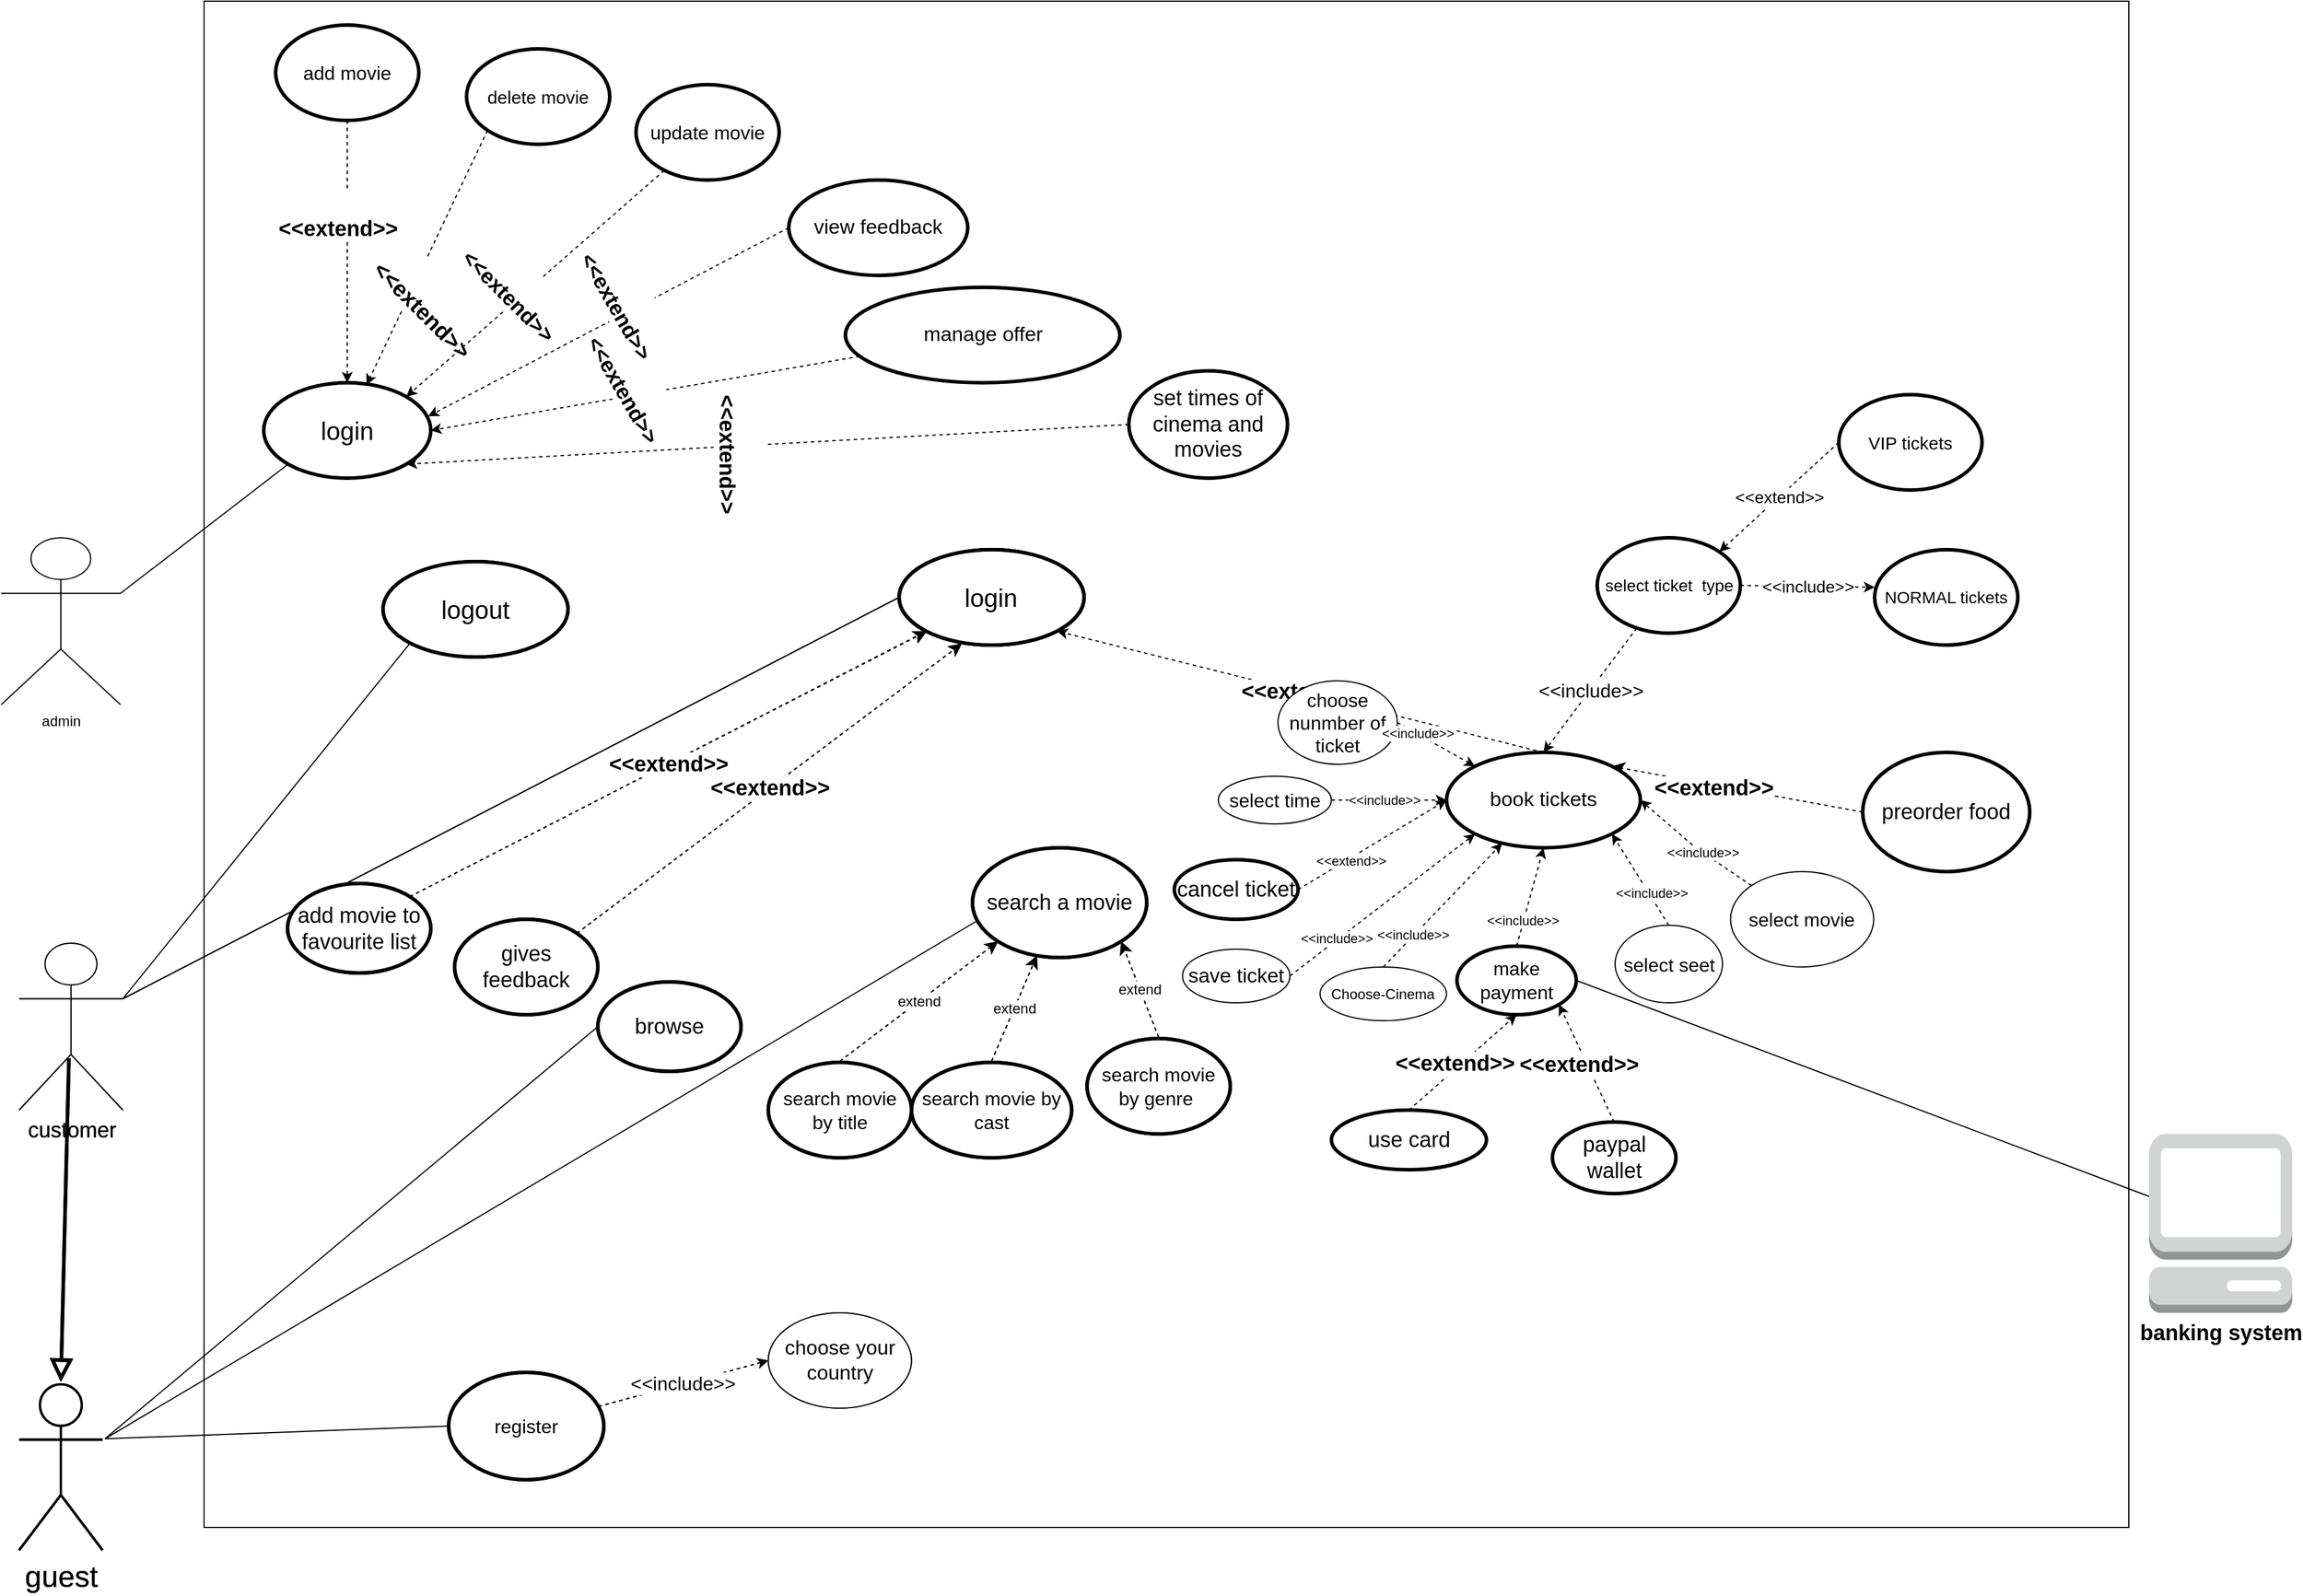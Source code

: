 <mxfile version="20.8.10" type="device"><diagram name="Page-1" id="yg3Ke7iq7xAfI2atLf7p"><mxGraphModel dx="2100" dy="1338" grid="1" gridSize="10" guides="1" tooltips="1" connect="1" arrows="1" fold="1" page="1" pageScale="1" pageWidth="2339" pageHeight="3300" math="0" shadow="0"><root><mxCell id="0"/><mxCell id="1" parent="0"/><mxCell id="-y94Y-7Hre3Z8ivUOW0h-22" value="" style="whiteSpace=wrap;html=1;direction=south;" parent="1" vertex="1"><mxGeometry x="380" y="250" width="1613" height="1280" as="geometry"/></mxCell><mxCell id="-y94Y-7Hre3Z8ivUOW0h-24" value="admin&lt;br&gt;" style="shape=umlActor;verticalLabelPosition=bottom;verticalAlign=top;html=1;outlineConnect=0;" parent="1" vertex="1"><mxGeometry x="210" y="700" width="100" height="140" as="geometry"/></mxCell><mxCell id="-y94Y-7Hre3Z8ivUOW0h-39" value="delete movie" style="ellipse;whiteSpace=wrap;html=1;strokeWidth=3;fontSize=15;" parent="1" vertex="1"><mxGeometry x="600" y="290" width="120" height="80" as="geometry"/></mxCell><mxCell id="-y94Y-7Hre3Z8ivUOW0h-40" value="update movie" style="ellipse;whiteSpace=wrap;html=1;strokeWidth=3;fontSize=16;" parent="1" vertex="1"><mxGeometry x="742" y="320" width="120" height="80" as="geometry"/></mxCell><mxCell id="-y94Y-7Hre3Z8ivUOW0h-41" value="add movie" style="ellipse;whiteSpace=wrap;html=1;strokeWidth=3;fontSize=16;" parent="1" vertex="1"><mxGeometry x="440" y="270" width="120" height="80" as="geometry"/></mxCell><mxCell id="-y94Y-7Hre3Z8ivUOW0h-59" value="view feedback" style="ellipse;whiteSpace=wrap;html=1;fontSize=17;strokeWidth=3;" parent="1" vertex="1"><mxGeometry x="870" y="400" width="150" height="80" as="geometry"/></mxCell><mxCell id="-y94Y-7Hre3Z8ivUOW0h-61" value="manage offer" style="ellipse;whiteSpace=wrap;html=1;fontSize=17;strokeWidth=3;" parent="1" vertex="1"><mxGeometry x="917.5" y="490" width="230" height="80" as="geometry"/></mxCell><mxCell id="-y94Y-7Hre3Z8ivUOW0h-73" value="customer" style="shape=umlActor;verticalLabelPosition=bottom;verticalAlign=top;html=1;outlineConnect=0;fontSize=18;" parent="1" vertex="1"><mxGeometry x="225" y="1040" width="87" height="140" as="geometry"/></mxCell><mxCell id="-y94Y-7Hre3Z8ivUOW0h-74" value="login" style="ellipse;whiteSpace=wrap;html=1;fontSize=21;strokeWidth=3;" parent="1" vertex="1"><mxGeometry x="962.49" y="710" width="155" height="80" as="geometry"/></mxCell><mxCell id="-y94Y-7Hre3Z8ivUOW0h-75" value="" style="endArrow=none;html=1;rounded=0;exitX=1;exitY=0.333;exitDx=0;exitDy=0;exitPerimeter=0;entryX=0;entryY=0.5;entryDx=0;entryDy=0;" parent="1" source="-y94Y-7Hre3Z8ivUOW0h-73" target="-y94Y-7Hre3Z8ivUOW0h-74" edge="1"><mxGeometry width="50" height="50" relative="1" as="geometry"><mxPoint x="310" y="1110" as="sourcePoint"/><mxPoint x="570" y="1140" as="targetPoint"/></mxGeometry></mxCell><mxCell id="-y94Y-7Hre3Z8ivUOW0h-78" value="" style="endArrow=none;html=1;rounded=0;entryX=0;entryY=0.5;entryDx=0;entryDy=0;exitX=1;exitY=0.333;exitDx=0;exitDy=0;exitPerimeter=0;" parent="1" source="6ZLHxFZw9dPeJ8HSJJP--1" target="tcdiOta1i8A0kSMpZ-dg-1" edge="1"><mxGeometry width="50" height="50" relative="1" as="geometry"><mxPoint x="317" y="1211.69" as="sourcePoint"/><mxPoint x="740.0" y="1631.69" as="targetPoint"/></mxGeometry></mxCell><mxCell id="-y94Y-7Hre3Z8ivUOW0h-80" value="book tickets" style="ellipse;whiteSpace=wrap;html=1;fontSize=17;strokeWidth=3;" parent="1" vertex="1"><mxGeometry x="1421.25" y="880" width="162.5" height="80" as="geometry"/></mxCell><mxCell id="qH8tkPK954UpogB6O1-f-1" value="&lt;font style=&quot;font-size: 18px;&quot;&gt;gives feedback&lt;/font&gt;" style="ellipse;whiteSpace=wrap;html=1;strokeWidth=3;" parent="1" vertex="1"><mxGeometry x="590" y="1020" width="120" height="80" as="geometry"/></mxCell><mxCell id="qH8tkPK954UpogB6O1-f-7" value="&lt;span style=&quot;font-size: 18px;&quot;&gt;browse&lt;/span&gt;" style="ellipse;whiteSpace=wrap;html=1;strokeWidth=3;" parent="1" vertex="1"><mxGeometry x="710" y="1072.5" width="120" height="75" as="geometry"/></mxCell><mxCell id="qH8tkPK954UpogB6O1-f-10" value="&lt;font style=&quot;font-size: 18px;&quot;&gt;add movie to favourite list&lt;/font&gt;" style="ellipse;whiteSpace=wrap;html=1;strokeWidth=3;" parent="1" vertex="1"><mxGeometry x="450" y="990" width="120" height="75" as="geometry"/></mxCell><mxCell id="qH8tkPK954UpogB6O1-f-13" value="&lt;font style=&quot;font-size: 18px;&quot;&gt;cancel ticket&lt;/font&gt;" style="ellipse;whiteSpace=wrap;html=1;strokeWidth=3;" parent="1" vertex="1"><mxGeometry x="1193.12" y="970" width="103.75" height="50" as="geometry"/></mxCell><mxCell id="qH8tkPK954UpogB6O1-f-19" value="&lt;font style=&quot;font-size: 18px;&quot;&gt;set times of cinema and movies&lt;/font&gt;" style="ellipse;whiteSpace=wrap;html=1;strokeWidth=3;" parent="1" vertex="1"><mxGeometry x="1155" y="560" width="133" height="90" as="geometry"/></mxCell><mxCell id="6ZLHxFZw9dPeJ8HSJJP--1" value="guest" style="shape=umlActor;verticalLabelPosition=bottom;verticalAlign=top;html=1;outlineConnect=0;strokeWidth=2;perimeterSpacing=2;gradientColor=none;fontSize=25;" parent="1" vertex="1"><mxGeometry x="225" y="1410.0" width="70" height="139.12" as="geometry"/></mxCell><mxCell id="6ZLHxFZw9dPeJ8HSJJP--14" value="login" style="ellipse;whiteSpace=wrap;html=1;strokeWidth=3;fontSize=21;" parent="1" vertex="1"><mxGeometry x="430" y="570" width="140" height="80" as="geometry"/></mxCell><mxCell id="tcdiOta1i8A0kSMpZ-dg-1" value="register" style="ellipse;whiteSpace=wrap;html=1;fontSize=16;strokeWidth=3;" parent="1" vertex="1"><mxGeometry x="585" y="1400" width="130" height="90" as="geometry"/></mxCell><mxCell id="MmWd50pi_uw82_twLhVZ-1" value="" style="endArrow=classic;html=1;rounded=0;exitX=0;exitY=1;exitDx=0;exitDy=0;entryX=0.616;entryY=0.022;entryDx=0;entryDy=0;dashed=1;entryPerimeter=0;" parent="1" source="-y94Y-7Hre3Z8ivUOW0h-39" target="6ZLHxFZw9dPeJ8HSJJP--14" edge="1"><mxGeometry relative="1" as="geometry"><mxPoint x="650" y="420" as="sourcePoint"/><mxPoint x="750" y="420" as="targetPoint"/></mxGeometry></mxCell><mxCell id="MmWd50pi_uw82_twLhVZ-2" value="&lt;br style=&quot;border-color: var(--border-color); font-size: 18px;&quot;&gt;&amp;lt;&amp;lt;extend&amp;gt;&amp;gt;" style="edgeLabel;resizable=0;html=1;align=center;verticalAlign=bottom;fontSize=19;horizontal=1;fontStyle=1;rotation=45;" parent="MmWd50pi_uw82_twLhVZ-1" connectable="0" vertex="1"><mxGeometry relative="1" as="geometry"><mxPoint x="-15" y="54" as="offset"/></mxGeometry></mxCell><mxCell id="MmWd50pi_uw82_twLhVZ-3" value="" style="endArrow=classic;html=1;rounded=0;entryX=1;entryY=0;entryDx=0;entryDy=0;dashed=1;" parent="1" source="-y94Y-7Hre3Z8ivUOW0h-40" target="6ZLHxFZw9dPeJ8HSJJP--14" edge="1"><mxGeometry relative="1" as="geometry"><mxPoint x="660" y="490" as="sourcePoint"/><mxPoint x="760" y="490" as="targetPoint"/></mxGeometry></mxCell><mxCell id="MmWd50pi_uw82_twLhVZ-4" value="&lt;br style=&quot;border-color: var(--border-color);&quot;&gt;&amp;lt;&amp;lt;extend&amp;gt;&amp;gt;" style="edgeLabel;resizable=0;html=1;align=center;verticalAlign=middle;fontSize=18;fontStyle=1;rotation=45;" parent="MmWd50pi_uw82_twLhVZ-3" connectable="0" vertex="1"><mxGeometry relative="1" as="geometry"><mxPoint x="-15" y="3" as="offset"/></mxGeometry></mxCell><mxCell id="MmWd50pi_uw82_twLhVZ-5" value="" style="endArrow=classic;html=1;rounded=0;entryX=0.5;entryY=0;entryDx=0;entryDy=0;exitX=0.5;exitY=1;exitDx=0;exitDy=0;dashed=1;" parent="1" source="-y94Y-7Hre3Z8ivUOW0h-41" target="6ZLHxFZw9dPeJ8HSJJP--14" edge="1"><mxGeometry relative="1" as="geometry"><mxPoint x="780" y="560" as="sourcePoint"/><mxPoint x="880" y="560" as="targetPoint"/></mxGeometry></mxCell><mxCell id="MmWd50pi_uw82_twLhVZ-6" value="&lt;br&gt;&lt;span style=&quot;color: rgb(0, 0, 0); font-family: Helvetica; font-size: 18px; font-style: normal; font-variant-ligatures: normal; font-variant-caps: normal; letter-spacing: normal; orphans: 2; text-align: center; text-indent: 0px; text-transform: none; widows: 2; word-spacing: 0px; -webkit-text-stroke-width: 0px; background-color: rgb(255, 255, 255); text-decoration-thickness: initial; text-decoration-style: initial; text-decoration-color: initial; float: none; display: inline !important;&quot;&gt;&amp;lt;&amp;lt;extend&amp;gt;&amp;gt;&lt;/span&gt;&lt;br&gt;" style="edgeLabel;resizable=0;html=1;align=center;verticalAlign=middle;fontSize=18;fontStyle=1" parent="MmWd50pi_uw82_twLhVZ-5" connectable="0" vertex="1"><mxGeometry relative="1" as="geometry"><mxPoint x="-8" y="-30" as="offset"/></mxGeometry></mxCell><mxCell id="tcdiOta1i8A0kSMpZ-dg-3" value="" style="endArrow=none;html=1;rounded=0;fontSize=12;curved=1;entryX=1;entryY=0.333;entryDx=0;entryDy=0;exitX=0;exitY=0.5;exitDx=0;exitDy=0;entryPerimeter=0;" parent="1" source="qH8tkPK954UpogB6O1-f-7" target="6ZLHxFZw9dPeJ8HSJJP--1" edge="1"><mxGeometry width="50" height="50" relative="1" as="geometry"><mxPoint x="760" y="1610" as="sourcePoint"/><mxPoint x="810" y="1560" as="targetPoint"/></mxGeometry></mxCell><mxCell id="MmWd50pi_uw82_twLhVZ-9" value="" style="endArrow=classic;html=1;rounded=0;entryX=1;entryY=0.5;entryDx=0;entryDy=0;dashed=1;jumpSize=8;" parent="1" source="-y94Y-7Hre3Z8ivUOW0h-61" target="6ZLHxFZw9dPeJ8HSJJP--14" edge="1"><mxGeometry relative="1" as="geometry"><mxPoint x="1070" y="590" as="sourcePoint"/><mxPoint x="1170" y="590" as="targetPoint"/></mxGeometry></mxCell><mxCell id="MmWd50pi_uw82_twLhVZ-10" value="&lt;br style=&quot;border-color: var(--border-color);&quot;&gt;&amp;lt;&amp;lt;extend&amp;gt;&amp;gt;" style="edgeLabel;resizable=0;html=1;align=center;verticalAlign=middle;fontSize=18;fontStyle=1;horizontal=0;rotation=-210;" parent="MmWd50pi_uw82_twLhVZ-9" connectable="0" vertex="1"><mxGeometry relative="1" as="geometry"><mxPoint x="-10" y="-9" as="offset"/></mxGeometry></mxCell><mxCell id="D0IXIOYb1nLs3hfbs79F-1" value="" style="endArrow=classic;html=1;rounded=0;exitX=0;exitY=0.5;exitDx=0;exitDy=0;dashed=1;entryX=0.985;entryY=0.351;entryDx=0;entryDy=0;entryPerimeter=0;" parent="1" source="-y94Y-7Hre3Z8ivUOW0h-59" target="6ZLHxFZw9dPeJ8HSJJP--14" edge="1"><mxGeometry relative="1" as="geometry"><mxPoint x="1110" y="490" as="sourcePoint"/><mxPoint x="1210" y="490" as="targetPoint"/></mxGeometry></mxCell><mxCell id="D0IXIOYb1nLs3hfbs79F-2" value="&lt;br style=&quot;border-color: var(--border-color);&quot;&gt;&amp;lt;&amp;lt;extend&amp;gt;&amp;gt;" style="edgeLabel;resizable=0;html=1;align=center;verticalAlign=middle;fontSize=18;fontStyle=1;rotation=60;" parent="D0IXIOYb1nLs3hfbs79F-1" connectable="0" vertex="1"><mxGeometry relative="1" as="geometry"><mxPoint x="15" y="-19" as="offset"/></mxGeometry></mxCell><mxCell id="D0IXIOYb1nLs3hfbs79F-8" value="" style="endArrow=classic;html=1;rounded=0;exitX=0;exitY=0.5;exitDx=0;exitDy=0;dashed=1;entryX=1;entryY=1;entryDx=0;entryDy=0;" parent="1" source="qH8tkPK954UpogB6O1-f-19" target="6ZLHxFZw9dPeJ8HSJJP--14" edge="1"><mxGeometry relative="1" as="geometry"><mxPoint x="790.001" y="701.2" as="sourcePoint"/><mxPoint x="550" y="670" as="targetPoint"/></mxGeometry></mxCell><mxCell id="D0IXIOYb1nLs3hfbs79F-9" value="&lt;br style=&quot;border-color: var(--border-color);&quot;&gt;&amp;lt;&amp;lt;extend&amp;gt;&amp;gt;" style="edgeLabel;resizable=0;html=1;align=center;verticalAlign=middle;fontSize=18;fontStyle=1;rotation=90;" parent="D0IXIOYb1nLs3hfbs79F-8" connectable="0" vertex="1"><mxGeometry relative="1" as="geometry"><mxPoint x="-23" y="8" as="offset"/></mxGeometry></mxCell><mxCell id="tcdiOta1i8A0kSMpZ-dg-13" value="search a movie" style="ellipse;whiteSpace=wrap;html=1;fontSize=18;strokeWidth=3;" parent="1" vertex="1"><mxGeometry x="1024" y="960" width="146" height="92" as="geometry"/></mxCell><mxCell id="tcdiOta1i8A0kSMpZ-dg-14" value="" style="endArrow=none;html=1;rounded=0;fontSize=12;startSize=8;endSize=8;curved=1;exitX=1;exitY=0.333;exitDx=0;exitDy=0;exitPerimeter=0;" parent="1" source="6ZLHxFZw9dPeJ8HSJJP--1" edge="1"><mxGeometry width="50" height="50" relative="1" as="geometry"><mxPoint x="670" y="1140" as="sourcePoint"/><mxPoint x="1030" y="1020" as="targetPoint"/></mxGeometry></mxCell><mxCell id="D0IXIOYb1nLs3hfbs79F-10" value="" style="endArrow=classic;html=1;rounded=0;exitX=0.5;exitY=0;exitDx=0;exitDy=0;dashed=1;entryX=1;entryY=1;entryDx=0;entryDy=0;" parent="1" source="-y94Y-7Hre3Z8ivUOW0h-80" target="-y94Y-7Hre3Z8ivUOW0h-74" edge="1"><mxGeometry relative="1" as="geometry"><mxPoint x="780" y="1090" as="sourcePoint"/><mxPoint x="880" y="1090" as="targetPoint"/></mxGeometry></mxCell><mxCell id="D0IXIOYb1nLs3hfbs79F-11" value="&amp;lt;&amp;lt;extend&amp;gt;&amp;gt;" style="edgeLabel;resizable=0;html=1;align=center;verticalAlign=middle;fontSize=18;fontStyle=1" parent="D0IXIOYb1nLs3hfbs79F-10" connectable="0" vertex="1"><mxGeometry relative="1" as="geometry"/></mxCell><mxCell id="tcdiOta1i8A0kSMpZ-dg-20" value="search movie by genre&amp;nbsp;" style="ellipse;whiteSpace=wrap;html=1;fontSize=16;strokeWidth=3;perimeterSpacing=1;spacing=4;" parent="1" vertex="1"><mxGeometry x="1120" y="1120" width="120" height="80" as="geometry"/></mxCell><mxCell id="tcdiOta1i8A0kSMpZ-dg-21" value="extend" style="endArrow=classic;html=1;rounded=0;fontSize=12;startSize=8;endSize=8;curved=1;entryX=1;entryY=1;entryDx=0;entryDy=0;exitX=0.5;exitY=0;exitDx=0;exitDy=0;dashed=1;" parent="1" source="tcdiOta1i8A0kSMpZ-dg-20" target="tcdiOta1i8A0kSMpZ-dg-13" edge="1"><mxGeometry width="50" height="50" relative="1" as="geometry"><mxPoint x="910" y="1390" as="sourcePoint"/><mxPoint x="960" y="1340" as="targetPoint"/></mxGeometry></mxCell><mxCell id="tcdiOta1i8A0kSMpZ-dg-22" value="make payment" style="ellipse;whiteSpace=wrap;html=1;fontSize=16;strokeWidth=3;" parent="1" vertex="1"><mxGeometry x="1430" y="1042.5" width="100" height="57.5" as="geometry"/></mxCell><mxCell id="D0IXIOYb1nLs3hfbs79F-17" value="use card" style="ellipse;whiteSpace=wrap;html=1;fontSize=18;strokeWidth=3;" parent="1" vertex="1"><mxGeometry x="1324.75" y="1180" width="130" height="50" as="geometry"/></mxCell><mxCell id="D0IXIOYb1nLs3hfbs79F-20" value="" style="endArrow=classic;html=1;rounded=0;dashed=1;exitX=0.5;exitY=0;exitDx=0;exitDy=0;entryX=0.5;entryY=1;entryDx=0;entryDy=0;" parent="1" source="D0IXIOYb1nLs3hfbs79F-17" target="tcdiOta1i8A0kSMpZ-dg-22" edge="1"><mxGeometry relative="1" as="geometry"><mxPoint x="950" y="1180" as="sourcePoint"/><mxPoint x="1050" y="1180" as="targetPoint"/></mxGeometry></mxCell><mxCell id="D0IXIOYb1nLs3hfbs79F-21" value="&amp;lt;&amp;lt;extend&amp;gt;&amp;gt;" style="edgeLabel;resizable=0;html=1;align=center;verticalAlign=middle;fontStyle=1;fontSize=18;" parent="D0IXIOYb1nLs3hfbs79F-20" connectable="0" vertex="1"><mxGeometry relative="1" as="geometry"><mxPoint x="-7" y="1" as="offset"/></mxGeometry></mxCell><mxCell id="aZdOu7CB169W8C6AxBHi-2" value="choose nunmber of ticket" style="ellipse;whiteSpace=wrap;html=1;fontSize=16;" parent="1" vertex="1"><mxGeometry x="1280" y="820" width="100" height="70" as="geometry"/></mxCell><mxCell id="aZdOu7CB169W8C6AxBHi-3" value="select seet" style="ellipse;whiteSpace=wrap;html=1;fontSize=16;" parent="1" vertex="1"><mxGeometry x="1562.5" y="1025" width="90" height="65" as="geometry"/></mxCell><mxCell id="aZdOu7CB169W8C6AxBHi-5" value="select time" style="ellipse;whiteSpace=wrap;html=1;fontSize=16;" parent="1" vertex="1"><mxGeometry x="1230" y="900" width="94.75" height="40" as="geometry"/></mxCell><mxCell id="iFCIAtgVRQf8pX4OSFV1-1" value="search movie by cast" style="ellipse;whiteSpace=wrap;html=1;fontSize=16;strokeWidth=3;perimeterSpacing=1;spacing=4;" parent="1" vertex="1"><mxGeometry x="972.87" y="1140" width="134.25" height="80" as="geometry"/></mxCell><mxCell id="iFCIAtgVRQf8pX4OSFV1-2" value="search movie by title" style="ellipse;whiteSpace=wrap;html=1;fontSize=16;strokeWidth=3;perimeterSpacing=1;spacing=4;" parent="1" vertex="1"><mxGeometry x="852.87" y="1140" width="120" height="80" as="geometry"/></mxCell><mxCell id="iFCIAtgVRQf8pX4OSFV1-3" value="extend" style="endArrow=classic;html=1;rounded=0;fontSize=12;startSize=8;endSize=8;curved=1;exitX=0.5;exitY=0;exitDx=0;exitDy=0;dashed=1;" parent="1" source="iFCIAtgVRQf8pX4OSFV1-1" target="tcdiOta1i8A0kSMpZ-dg-13" edge="1"><mxGeometry width="50" height="50" relative="1" as="geometry"><mxPoint x="1150" y="1431" as="sourcePoint"/><mxPoint x="1020" y="1473" as="targetPoint"/></mxGeometry></mxCell><mxCell id="iFCIAtgVRQf8pX4OSFV1-4" value="extend" style="endArrow=classic;html=1;rounded=0;fontSize=12;startSize=8;endSize=8;curved=1;entryX=0;entryY=1;entryDx=0;entryDy=0;dashed=1;exitX=0.5;exitY=0;exitDx=0;exitDy=0;" parent="1" source="iFCIAtgVRQf8pX4OSFV1-2" target="tcdiOta1i8A0kSMpZ-dg-13" edge="1"><mxGeometry width="50" height="50" relative="1" as="geometry"><mxPoint x="755" y="1369" as="sourcePoint"/><mxPoint x="625" y="1411" as="targetPoint"/></mxGeometry></mxCell><mxCell id="1MkKDF65-pV2w3LC0oFH-1" value="&lt;font style=&quot;font-size: 17px;&quot;&gt;choose your country&lt;/font&gt;" style="ellipse;whiteSpace=wrap;html=1;" parent="1" vertex="1"><mxGeometry x="852.87" y="1350" width="120" height="80" as="geometry"/></mxCell><mxCell id="1MkKDF65-pV2w3LC0oFH-2" value="&amp;lt;&amp;lt;include&amp;gt;&amp;gt;" style="endArrow=classic;html=1;rounded=0;entryX=0;entryY=0.5;entryDx=0;entryDy=0;dashed=1;strokeWidth=1;fontSize=16;" parent="1" source="tcdiOta1i8A0kSMpZ-dg-1" target="1MkKDF65-pV2w3LC0oFH-1" edge="1"><mxGeometry width="50" height="50" relative="1" as="geometry"><mxPoint x="1060" y="1950" as="sourcePoint"/><mxPoint x="1110" y="1900" as="targetPoint"/></mxGeometry></mxCell><mxCell id="1MkKDF65-pV2w3LC0oFH-6" value="&lt;font style=&quot;font-size: 17px;&quot;&gt;save ticket&lt;/font&gt;" style="ellipse;whiteSpace=wrap;html=1;" parent="1" vertex="1"><mxGeometry x="1200" y="1045" width="90" height="45" as="geometry"/></mxCell><mxCell id="1MkKDF65-pV2w3LC0oFH-8" value="" style="endArrow=classic;html=1;rounded=0;entryX=0.5;entryY=0;entryDx=0;entryDy=0;dashed=1;" parent="1" source="1MkKDF65-pV2w3LC0oFH-10" target="-y94Y-7Hre3Z8ivUOW0h-80" edge="1"><mxGeometry relative="1" as="geometry"><mxPoint x="970" y="720" as="sourcePoint"/><mxPoint x="1070" y="740" as="targetPoint"/></mxGeometry></mxCell><mxCell id="1MkKDF65-pV2w3LC0oFH-9" value="&amp;lt;&amp;lt;include&amp;gt;&amp;gt;" style="edgeLabel;resizable=0;html=1;align=center;verticalAlign=middle;rotation=0;fontSize=16;" parent="1MkKDF65-pV2w3LC0oFH-8" connectable="0" vertex="1"><mxGeometry relative="1" as="geometry"/></mxCell><mxCell id="1MkKDF65-pV2w3LC0oFH-10" value="&lt;font style=&quot;font-size: 14px;&quot;&gt;select ticket&amp;nbsp; type&lt;/font&gt;" style="ellipse;whiteSpace=wrap;html=1;strokeWidth=3;fontSize=14;" parent="1" vertex="1"><mxGeometry x="1547.5" y="700" width="120" height="80" as="geometry"/></mxCell><mxCell id="_-asRU0KRmPp41TFSD1f-2" value="VIP tickets" style="ellipse;whiteSpace=wrap;html=1;strokeWidth=3;fontSize=15;" parent="1" vertex="1"><mxGeometry x="1750" y="580" width="120" height="80" as="geometry"/></mxCell><mxCell id="_-asRU0KRmPp41TFSD1f-3" value="NORMAL tickets" style="ellipse;whiteSpace=wrap;html=1;strokeWidth=3;fontSize=14;" parent="1" vertex="1"><mxGeometry x="1780" y="710" width="120" height="80" as="geometry"/></mxCell><mxCell id="_-asRU0KRmPp41TFSD1f-4" value="&amp;lt;&amp;lt;extend&amp;gt;&amp;gt;" style="endArrow=classic;html=1;rounded=0;entryX=1;entryY=0;entryDx=0;entryDy=0;exitX=0;exitY=0.5;exitDx=0;exitDy=0;dashed=1;fontSize=14;" parent="1" source="_-asRU0KRmPp41TFSD1f-2" target="1MkKDF65-pV2w3LC0oFH-10" edge="1"><mxGeometry x="0.001" width="50" height="50" relative="1" as="geometry"><mxPoint x="1250" y="740" as="sourcePoint"/><mxPoint x="1200" y="790" as="targetPoint"/><Array as="points"/><mxPoint as="offset"/></mxGeometry></mxCell><mxCell id="_-asRU0KRmPp41TFSD1f-5" value="&amp;lt;&amp;lt;include&amp;gt;&amp;gt;" style="endArrow=classic;html=1;rounded=0;entryX=0;entryY=0.394;entryDx=0;entryDy=0;exitX=1;exitY=0.5;exitDx=0;exitDy=0;entryPerimeter=0;dashed=1;fontSize=14;" parent="1" source="1MkKDF65-pV2w3LC0oFH-10" target="_-asRU0KRmPp41TFSD1f-3" edge="1"><mxGeometry width="50" height="50" relative="1" as="geometry"><mxPoint x="1212" y="812" as="sourcePoint"/><mxPoint x="1298" y="780" as="targetPoint"/><Array as="points"/></mxGeometry></mxCell><mxCell id="cTY3iWZ7XMoFeY537dvO-1" value="paypal wallet" style="ellipse;whiteSpace=wrap;html=1;fontSize=18;strokeWidth=3;" parent="1" vertex="1"><mxGeometry x="1510" y="1190" width="103.5" height="60" as="geometry"/></mxCell><mxCell id="cTY3iWZ7XMoFeY537dvO-2" value="" style="endArrow=classic;html=1;rounded=0;dashed=1;exitX=0.5;exitY=0;exitDx=0;exitDy=0;entryX=1;entryY=1;entryDx=0;entryDy=0;" parent="1" source="cTY3iWZ7XMoFeY537dvO-1" target="tcdiOta1i8A0kSMpZ-dg-22" edge="1"><mxGeometry relative="1" as="geometry"><mxPoint x="1387" y="1360" as="sourcePoint"/><mxPoint x="1299" y="1255" as="targetPoint"/></mxGeometry></mxCell><mxCell id="cTY3iWZ7XMoFeY537dvO-3" value="&amp;lt;&amp;lt;extend&amp;gt;&amp;gt;" style="edgeLabel;resizable=0;html=1;align=center;verticalAlign=middle;fontStyle=1;fontSize=18;" parent="cTY3iWZ7XMoFeY537dvO-2" connectable="0" vertex="1"><mxGeometry relative="1" as="geometry"><mxPoint x="-7" y="1" as="offset"/></mxGeometry></mxCell><mxCell id="cTY3iWZ7XMoFeY537dvO-4" value="&lt;font style=&quot;font-size: 18px;&quot;&gt;preorder food&lt;/font&gt;" style="ellipse;whiteSpace=wrap;html=1;strokeWidth=3;" parent="1" vertex="1"><mxGeometry x="1770" y="880" width="140" height="100" as="geometry"/></mxCell><mxCell id="cTY3iWZ7XMoFeY537dvO-5" value="&amp;lt;&amp;lt;extend&amp;gt;&amp;gt;" style="endArrow=classic;html=1;rounded=0;fontSize=18;startSize=8;endSize=8;curved=1;dashed=1;fontStyle=1;exitX=0;exitY=0.5;exitDx=0;exitDy=0;entryX=1;entryY=0;entryDx=0;entryDy=0;" parent="1" source="cTY3iWZ7XMoFeY537dvO-4" target="-y94Y-7Hre3Z8ivUOW0h-80" edge="1"><mxGeometry x="0.19" y="3" width="50" height="50" relative="1" as="geometry"><mxPoint x="1130" y="1090" as="sourcePoint"/><mxPoint x="1070" y="996" as="targetPoint"/><Array as="points"/><mxPoint as="offset"/></mxGeometry></mxCell><mxCell id="3n_wqUeXDbnykQZdqzvs-1" value="select movie" style="ellipse;whiteSpace=wrap;html=1;fontSize=16;" parent="1" vertex="1"><mxGeometry x="1659.25" y="980" width="120" height="80" as="geometry"/></mxCell><mxCell id="izUT2mM0U8iyV-l38Wbw-1" value="" style="endArrow=none;html=1;rounded=0;entryX=0;entryY=1;entryDx=0;entryDy=0;exitX=1;exitY=0.333;exitDx=0;exitDy=0;exitPerimeter=0;" parent="1" source="-y94Y-7Hre3Z8ivUOW0h-24" target="6ZLHxFZw9dPeJ8HSJJP--14" edge="1"><mxGeometry width="50" height="50" relative="1" as="geometry"><mxPoint x="390" y="730" as="sourcePoint"/><mxPoint x="440" y="680" as="targetPoint"/></mxGeometry></mxCell><mxCell id="vCMYW2_R2wb4VHL95GSB-1" value="" style="edgeStyle=none;html=1;endArrow=block;endFill=0;endSize=12;verticalAlign=bottom;rounded=0;exitX=0.48;exitY=0.691;exitDx=0;exitDy=0;exitPerimeter=0;entryX=0.5;entryY=0;entryDx=0;entryDy=0;entryPerimeter=0;strokeWidth=3;" parent="1" source="-y94Y-7Hre3Z8ivUOW0h-73" target="6ZLHxFZw9dPeJ8HSJJP--1" edge="1"><mxGeometry width="160" relative="1" as="geometry"><mxPoint x="130" y="1310" as="sourcePoint"/><mxPoint x="290" y="1310" as="targetPoint"/></mxGeometry></mxCell><mxCell id="vCMYW2_R2wb4VHL95GSB-2" value="&amp;lt;&amp;lt;extend&amp;gt;&amp;gt;" style="endArrow=classic;html=1;rounded=0;fontSize=18;startSize=8;endSize=8;curved=1;dashed=1;fontStyle=1;exitX=1;exitY=0;exitDx=0;exitDy=0;entryX=0;entryY=1;entryDx=0;entryDy=0;" parent="1" source="qH8tkPK954UpogB6O1-f-10" target="-y94Y-7Hre3Z8ivUOW0h-74" edge="1"><mxGeometry width="50" height="50" relative="1" as="geometry"><mxPoint x="790" y="986" as="sourcePoint"/><mxPoint x="890" y="770" as="targetPoint"/></mxGeometry></mxCell><mxCell id="vCMYW2_R2wb4VHL95GSB-3" value="Choose-Cinema" style="ellipse;whiteSpace=wrap;html=1;" parent="1" vertex="1"><mxGeometry x="1315.25" y="1060" width="106" height="45" as="geometry"/></mxCell><mxCell id="vCMYW2_R2wb4VHL95GSB-6" value="" style="endArrow=classic;html=1;rounded=0;dashed=1;entryX=1;entryY=0.5;entryDx=0;entryDy=0;exitX=0;exitY=0;exitDx=0;exitDy=0;" parent="1" source="3n_wqUeXDbnykQZdqzvs-1" target="-y94Y-7Hre3Z8ivUOW0h-80" edge="1"><mxGeometry width="50" height="50" relative="1" as="geometry"><mxPoint x="1410" y="1040" as="sourcePoint"/><mxPoint x="1460" y="990" as="targetPoint"/><Array as="points"><mxPoint x="1630" y="960"/></Array></mxGeometry></mxCell><mxCell id="vCMYW2_R2wb4VHL95GSB-7" value="&amp;lt;&amp;lt;include&amp;gt;&amp;gt;" style="edgeLabel;html=1;align=center;verticalAlign=middle;resizable=0;points=[];" parent="vCMYW2_R2wb4VHL95GSB-6" vertex="1" connectable="0"><mxGeometry x="-0.156" relative="1" as="geometry"><mxPoint as="offset"/></mxGeometry></mxCell><mxCell id="vCMYW2_R2wb4VHL95GSB-8" value="" style="endArrow=classic;html=1;rounded=0;entryX=1;entryY=1;entryDx=0;entryDy=0;exitX=0.5;exitY=0;exitDx=0;exitDy=0;dashed=1;" parent="1" source="aZdOu7CB169W8C6AxBHi-3" target="-y94Y-7Hre3Z8ivUOW0h-80" edge="1"><mxGeometry width="50" height="50" relative="1" as="geometry"><mxPoint x="1530" y="1050" as="sourcePoint"/><mxPoint x="1580" y="1000" as="targetPoint"/></mxGeometry></mxCell><mxCell id="vCMYW2_R2wb4VHL95GSB-9" value="&amp;lt;&amp;lt;include&amp;gt;&amp;gt;" style="edgeLabel;html=1;align=center;verticalAlign=middle;resizable=0;points=[];" parent="vCMYW2_R2wb4VHL95GSB-8" vertex="1" connectable="0"><mxGeometry x="-0.313" y="-2" relative="1" as="geometry"><mxPoint as="offset"/></mxGeometry></mxCell><mxCell id="vCMYW2_R2wb4VHL95GSB-10" value="" style="endArrow=classic;html=1;rounded=0;entryX=0.5;entryY=1;entryDx=0;entryDy=0;exitX=0.5;exitY=0;exitDx=0;exitDy=0;dashed=1;" parent="1" source="tcdiOta1i8A0kSMpZ-dg-22" target="-y94Y-7Hre3Z8ivUOW0h-80" edge="1"><mxGeometry width="50" height="50" relative="1" as="geometry"><mxPoint x="1430" y="1040" as="sourcePoint"/><mxPoint x="1480" y="990" as="targetPoint"/></mxGeometry></mxCell><mxCell id="vCMYW2_R2wb4VHL95GSB-11" value="&amp;lt;&amp;lt;include&amp;gt;&amp;gt;" style="edgeLabel;html=1;align=center;verticalAlign=middle;resizable=0;points=[];" parent="vCMYW2_R2wb4VHL95GSB-10" vertex="1" connectable="0"><mxGeometry x="-0.491" y="1" relative="1" as="geometry"><mxPoint as="offset"/></mxGeometry></mxCell><mxCell id="vCMYW2_R2wb4VHL95GSB-12" value="" style="endArrow=classic;html=1;rounded=0;exitX=0.5;exitY=0;exitDx=0;exitDy=0;dashed=1;" parent="1" source="vCMYW2_R2wb4VHL95GSB-3" target="-y94Y-7Hre3Z8ivUOW0h-80" edge="1"><mxGeometry width="50" height="50" relative="1" as="geometry"><mxPoint x="1398.95" y="1045" as="sourcePoint"/><mxPoint x="1399.95" y="962" as="targetPoint"/></mxGeometry></mxCell><mxCell id="vCMYW2_R2wb4VHL95GSB-13" value="&amp;lt;&amp;lt;include&amp;gt;&amp;gt;" style="edgeLabel;html=1;align=center;verticalAlign=middle;resizable=0;points=[];" parent="vCMYW2_R2wb4VHL95GSB-12" vertex="1" connectable="0"><mxGeometry x="-0.491" y="1" relative="1" as="geometry"><mxPoint as="offset"/></mxGeometry></mxCell><mxCell id="vCMYW2_R2wb4VHL95GSB-14" value="" style="endArrow=classic;html=1;rounded=0;entryX=0;entryY=1;entryDx=0;entryDy=0;exitX=1;exitY=0.5;exitDx=0;exitDy=0;dashed=1;" parent="1" source="1MkKDF65-pV2w3LC0oFH-6" target="-y94Y-7Hre3Z8ivUOW0h-80" edge="1"><mxGeometry width="50" height="50" relative="1" as="geometry"><mxPoint x="1500" y="1063" as="sourcePoint"/><mxPoint x="1501" y="980" as="targetPoint"/></mxGeometry></mxCell><mxCell id="vCMYW2_R2wb4VHL95GSB-15" value="&amp;lt;&amp;lt;include&amp;gt;&amp;gt;" style="edgeLabel;html=1;align=center;verticalAlign=middle;resizable=0;points=[];" parent="vCMYW2_R2wb4VHL95GSB-14" vertex="1" connectable="0"><mxGeometry x="-0.491" y="1" relative="1" as="geometry"><mxPoint as="offset"/></mxGeometry></mxCell><mxCell id="vCMYW2_R2wb4VHL95GSB-16" value="" style="endArrow=classic;html=1;rounded=0;entryX=0;entryY=0.5;entryDx=0;entryDy=0;exitX=1;exitY=0.5;exitDx=0;exitDy=0;dashed=1;" parent="1" source="qH8tkPK954UpogB6O1-f-13" target="-y94Y-7Hre3Z8ivUOW0h-80" edge="1"><mxGeometry width="50" height="50" relative="1" as="geometry"><mxPoint x="1618" y="1035" as="sourcePoint"/><mxPoint x="1570" y="958" as="targetPoint"/></mxGeometry></mxCell><mxCell id="vCMYW2_R2wb4VHL95GSB-17" value="&amp;lt;&amp;lt;extend&amp;gt;&amp;gt;" style="edgeLabel;html=1;align=center;verticalAlign=middle;resizable=0;points=[];" parent="vCMYW2_R2wb4VHL95GSB-16" vertex="1" connectable="0"><mxGeometry x="-0.313" y="-2" relative="1" as="geometry"><mxPoint as="offset"/></mxGeometry></mxCell><mxCell id="vCMYW2_R2wb4VHL95GSB-18" value="" style="endArrow=classic;html=1;rounded=0;entryX=0;entryY=0.5;entryDx=0;entryDy=0;exitX=1;exitY=0.5;exitDx=0;exitDy=0;dashed=1;" parent="1" source="aZdOu7CB169W8C6AxBHi-5" target="-y94Y-7Hre3Z8ivUOW0h-80" edge="1"><mxGeometry width="50" height="50" relative="1" as="geometry"><mxPoint x="1300" y="1078" as="sourcePoint"/><mxPoint x="1455" y="958" as="targetPoint"/></mxGeometry></mxCell><mxCell id="vCMYW2_R2wb4VHL95GSB-19" value="&amp;lt;&amp;lt;include&amp;gt;&amp;gt;" style="edgeLabel;html=1;align=center;verticalAlign=middle;resizable=0;points=[];rotation=0;" parent="vCMYW2_R2wb4VHL95GSB-18" vertex="1" connectable="0"><mxGeometry x="-0.491" y="1" relative="1" as="geometry"><mxPoint x="19" y="1" as="offset"/></mxGeometry></mxCell><mxCell id="vCMYW2_R2wb4VHL95GSB-20" value="" style="endArrow=classic;html=1;rounded=0;entryX=0;entryY=0;entryDx=0;entryDy=0;exitX=1;exitY=0.5;exitDx=0;exitDy=0;dashed=1;" parent="1" source="aZdOu7CB169W8C6AxBHi-2" target="-y94Y-7Hre3Z8ivUOW0h-80" edge="1"><mxGeometry width="50" height="50" relative="1" as="geometry"><mxPoint x="1310" y="1088" as="sourcePoint"/><mxPoint x="1465" y="968" as="targetPoint"/></mxGeometry></mxCell><mxCell id="vCMYW2_R2wb4VHL95GSB-21" value="&amp;lt;&amp;lt;include&amp;gt;&amp;gt;" style="edgeLabel;html=1;align=center;verticalAlign=middle;resizable=0;points=[];" parent="vCMYW2_R2wb4VHL95GSB-20" vertex="1" connectable="0"><mxGeometry x="-0.491" y="1" relative="1" as="geometry"><mxPoint as="offset"/></mxGeometry></mxCell><mxCell id="vCMYW2_R2wb4VHL95GSB-22" value="&amp;lt;&amp;lt;extend&amp;gt;&amp;gt;" style="endArrow=classic;html=1;rounded=0;fontSize=18;startSize=8;endSize=8;curved=1;dashed=1;fontStyle=1;exitX=1;exitY=0;exitDx=0;exitDy=0;entryX=0.339;entryY=0.985;entryDx=0;entryDy=0;entryPerimeter=0;" parent="1" source="qH8tkPK954UpogB6O1-f-1" target="-y94Y-7Hre3Z8ivUOW0h-74" edge="1"><mxGeometry width="50" height="50" relative="1" as="geometry"><mxPoint x="543" y="1046" as="sourcePoint"/><mxPoint x="1058" y="730" as="targetPoint"/></mxGeometry></mxCell><mxCell id="vCMYW2_R2wb4VHL95GSB-26" value="logout" style="ellipse;whiteSpace=wrap;html=1;fontSize=21;strokeWidth=3;" parent="1" vertex="1"><mxGeometry x="530" y="720" width="155" height="80" as="geometry"/></mxCell><mxCell id="vCMYW2_R2wb4VHL95GSB-27" value="" style="endArrow=none;html=1;rounded=0;exitX=1;exitY=0.333;exitDx=0;exitDy=0;exitPerimeter=0;entryX=0;entryY=1;entryDx=0;entryDy=0;" parent="1" source="-y94Y-7Hre3Z8ivUOW0h-73" target="vCMYW2_R2wb4VHL95GSB-26" edge="1"><mxGeometry width="50" height="50" relative="1" as="geometry"><mxPoint x="322" y="1097" as="sourcePoint"/><mxPoint x="980" y="690" as="targetPoint"/></mxGeometry></mxCell><mxCell id="vCMYW2_R2wb4VHL95GSB-29" value="&lt;b&gt;&lt;font style=&quot;font-size: 18px;&quot;&gt;banking system&lt;/font&gt;&lt;/b&gt;" style="outlineConnect=0;dashed=0;verticalLabelPosition=bottom;verticalAlign=top;align=center;html=1;shape=mxgraph.aws3.management_console;fillColor=#D2D3D3;gradientColor=none;" parent="1" vertex="1"><mxGeometry x="2010" y="1200" width="120" height="150" as="geometry"/></mxCell><mxCell id="vCMYW2_R2wb4VHL95GSB-30" value="" style="endArrow=none;html=1;rounded=0;exitX=1;exitY=0.5;exitDx=0;exitDy=0;" parent="1" source="tcdiOta1i8A0kSMpZ-dg-22" target="vCMYW2_R2wb4VHL95GSB-29" edge="1"><mxGeometry width="50" height="50" relative="1" as="geometry"><mxPoint x="1830" y="1170" as="sourcePoint"/><mxPoint x="1880" y="1120" as="targetPoint"/></mxGeometry></mxCell><mxCell id="AFnoS7I9iv0TcLCco9pe-2" value="login" style="ellipse;whiteSpace=wrap;html=1;fontSize=21;strokeWidth=3;" parent="1" vertex="1"><mxGeometry x="962.49" y="710" width="155" height="80" as="geometry"/></mxCell><mxCell id="AFnoS7I9iv0TcLCco9pe-3" value="" style="endArrow=none;html=1;rounded=0;exitX=1;exitY=0.333;exitDx=0;exitDy=0;exitPerimeter=0;entryX=0;entryY=0.5;entryDx=0;entryDy=0;" parent="1" target="AFnoS7I9iv0TcLCco9pe-2" edge="1"><mxGeometry width="50" height="50" relative="1" as="geometry"><mxPoint x="312" y="1086.667" as="sourcePoint"/><mxPoint x="570" y="1140" as="targetPoint"/></mxGeometry></mxCell><mxCell id="AFnoS7I9iv0TcLCco9pe-4" value="&lt;font style=&quot;font-size: 18px;&quot;&gt;gives feedback&lt;/font&gt;" style="ellipse;whiteSpace=wrap;html=1;strokeWidth=3;" parent="1" vertex="1"><mxGeometry x="590" y="1020" width="120" height="80" as="geometry"/></mxCell><mxCell id="AFnoS7I9iv0TcLCco9pe-5" value="&lt;span style=&quot;font-size: 18px;&quot;&gt;browse&lt;/span&gt;" style="ellipse;whiteSpace=wrap;html=1;strokeWidth=3;" parent="1" vertex="1"><mxGeometry x="710" y="1072.5" width="120" height="75" as="geometry"/></mxCell><mxCell id="AFnoS7I9iv0TcLCco9pe-6" value="&lt;font style=&quot;font-size: 18px;&quot;&gt;add movie to favourite list&lt;/font&gt;" style="ellipse;whiteSpace=wrap;html=1;strokeWidth=3;" parent="1" vertex="1"><mxGeometry x="450" y="990" width="120" height="75" as="geometry"/></mxCell><mxCell id="AFnoS7I9iv0TcLCco9pe-7" value="register" style="ellipse;whiteSpace=wrap;html=1;fontSize=16;strokeWidth=3;" parent="1" vertex="1"><mxGeometry x="585" y="1400" width="130" height="90" as="geometry"/></mxCell><mxCell id="AFnoS7I9iv0TcLCco9pe-8" value="search a movie" style="ellipse;whiteSpace=wrap;html=1;fontSize=18;strokeWidth=3;" parent="1" vertex="1"><mxGeometry x="1024" y="960" width="146" height="92" as="geometry"/></mxCell><mxCell id="AFnoS7I9iv0TcLCco9pe-9" value="search movie by genre&amp;nbsp;" style="ellipse;whiteSpace=wrap;html=1;fontSize=16;strokeWidth=3;perimeterSpacing=1;spacing=4;" parent="1" vertex="1"><mxGeometry x="1120" y="1120" width="120" height="80" as="geometry"/></mxCell><mxCell id="AFnoS7I9iv0TcLCco9pe-10" value="extend" style="endArrow=classic;html=1;rounded=0;fontSize=12;startSize=8;endSize=8;curved=1;entryX=1;entryY=1;entryDx=0;entryDy=0;exitX=0.5;exitY=0;exitDx=0;exitDy=0;dashed=1;" parent="1" source="AFnoS7I9iv0TcLCco9pe-9" target="AFnoS7I9iv0TcLCco9pe-8" edge="1"><mxGeometry width="50" height="50" relative="1" as="geometry"><mxPoint x="910" y="1390" as="sourcePoint"/><mxPoint x="960" y="1340" as="targetPoint"/></mxGeometry></mxCell><mxCell id="AFnoS7I9iv0TcLCco9pe-11" value="search movie by cast" style="ellipse;whiteSpace=wrap;html=1;fontSize=16;strokeWidth=3;perimeterSpacing=1;spacing=4;" parent="1" vertex="1"><mxGeometry x="972.87" y="1140" width="134.25" height="80" as="geometry"/></mxCell><mxCell id="AFnoS7I9iv0TcLCco9pe-12" value="search movie by title" style="ellipse;whiteSpace=wrap;html=1;fontSize=16;strokeWidth=3;perimeterSpacing=1;spacing=4;" parent="1" vertex="1"><mxGeometry x="852.87" y="1140" width="120" height="80" as="geometry"/></mxCell><mxCell id="AFnoS7I9iv0TcLCco9pe-13" value="extend" style="endArrow=classic;html=1;rounded=0;fontSize=12;startSize=8;endSize=8;curved=1;exitX=0.5;exitY=0;exitDx=0;exitDy=0;dashed=1;" parent="1" source="AFnoS7I9iv0TcLCco9pe-11" target="AFnoS7I9iv0TcLCco9pe-8" edge="1"><mxGeometry width="50" height="50" relative="1" as="geometry"><mxPoint x="1150" y="1431" as="sourcePoint"/><mxPoint x="1020" y="1473" as="targetPoint"/></mxGeometry></mxCell><mxCell id="AFnoS7I9iv0TcLCco9pe-14" value="extend" style="endArrow=classic;html=1;rounded=0;fontSize=12;startSize=8;endSize=8;curved=1;entryX=0;entryY=1;entryDx=0;entryDy=0;dashed=1;exitX=0.5;exitY=0;exitDx=0;exitDy=0;" parent="1" source="AFnoS7I9iv0TcLCco9pe-12" target="AFnoS7I9iv0TcLCco9pe-8" edge="1"><mxGeometry width="50" height="50" relative="1" as="geometry"><mxPoint x="755" y="1369" as="sourcePoint"/><mxPoint x="625" y="1411" as="targetPoint"/></mxGeometry></mxCell><mxCell id="AFnoS7I9iv0TcLCco9pe-15" value="&lt;font style=&quot;font-size: 17px;&quot;&gt;choose your country&lt;/font&gt;" style="ellipse;whiteSpace=wrap;html=1;" parent="1" vertex="1"><mxGeometry x="852.87" y="1350" width="120" height="80" as="geometry"/></mxCell><mxCell id="AFnoS7I9iv0TcLCco9pe-16" value="&amp;lt;&amp;lt;include&amp;gt;&amp;gt;" style="endArrow=classic;html=1;rounded=0;entryX=0;entryY=0.5;entryDx=0;entryDy=0;dashed=1;strokeWidth=1;fontSize=16;" parent="1" source="AFnoS7I9iv0TcLCco9pe-7" target="AFnoS7I9iv0TcLCco9pe-15" edge="1"><mxGeometry width="50" height="50" relative="1" as="geometry"><mxPoint x="1060" y="1950" as="sourcePoint"/><mxPoint x="1110" y="1900" as="targetPoint"/></mxGeometry></mxCell><mxCell id="AFnoS7I9iv0TcLCco9pe-17" value="&amp;lt;&amp;lt;extend&amp;gt;&amp;gt;" style="endArrow=classic;html=1;rounded=0;fontSize=18;startSize=8;endSize=8;curved=1;dashed=1;fontStyle=1;exitX=1;exitY=0;exitDx=0;exitDy=0;entryX=0;entryY=1;entryDx=0;entryDy=0;" parent="1" source="AFnoS7I9iv0TcLCco9pe-6" edge="1"><mxGeometry width="50" height="50" relative="1" as="geometry"><mxPoint x="790" y="986" as="sourcePoint"/><mxPoint x="985.727" y="778.559" as="targetPoint"/></mxGeometry></mxCell><mxCell id="AFnoS7I9iv0TcLCco9pe-18" value="&amp;lt;&amp;lt;extend&amp;gt;&amp;gt;" style="endArrow=classic;html=1;rounded=0;fontSize=18;startSize=8;endSize=8;curved=1;dashed=1;fontStyle=1;exitX=1;exitY=0;exitDx=0;exitDy=0;entryX=0.339;entryY=0.985;entryDx=0;entryDy=0;entryPerimeter=0;" parent="1" source="AFnoS7I9iv0TcLCco9pe-4" edge="1"><mxGeometry width="50" height="50" relative="1" as="geometry"><mxPoint x="543" y="1046" as="sourcePoint"/><mxPoint x="1015.035" y="788.8" as="targetPoint"/></mxGeometry></mxCell><mxCell id="AFnoS7I9iv0TcLCco9pe-19" value="login" style="ellipse;whiteSpace=wrap;html=1;fontSize=21;strokeWidth=3;" parent="1" vertex="1"><mxGeometry x="962.49" y="710" width="155" height="80" as="geometry"/></mxCell><mxCell id="AFnoS7I9iv0TcLCco9pe-20" value="logout" style="ellipse;whiteSpace=wrap;html=1;fontSize=21;strokeWidth=3;" parent="1" vertex="1"><mxGeometry x="530" y="720" width="155" height="80" as="geometry"/></mxCell><mxCell id="AFnoS7I9iv0TcLCco9pe-21" value="customer" style="shape=umlActor;verticalLabelPosition=bottom;verticalAlign=top;html=1;outlineConnect=0;fontSize=18;" parent="1" vertex="1"><mxGeometry x="225" y="1040" width="87" height="140" as="geometry"/></mxCell><mxCell id="AFnoS7I9iv0TcLCco9pe-22" value="" style="edgeStyle=none;html=1;endArrow=block;endFill=0;endSize=12;verticalAlign=bottom;rounded=0;exitX=0.48;exitY=0.691;exitDx=0;exitDy=0;exitPerimeter=0;entryX=0.5;entryY=0;entryDx=0;entryDy=0;entryPerimeter=0;strokeWidth=3;" parent="1" source="AFnoS7I9iv0TcLCco9pe-21" target="AFnoS7I9iv0TcLCco9pe-23" edge="1"><mxGeometry width="160" relative="1" as="geometry"><mxPoint x="130" y="1310" as="sourcePoint"/><mxPoint x="290" y="1310" as="targetPoint"/></mxGeometry></mxCell><mxCell id="AFnoS7I9iv0TcLCco9pe-23" value="guest" style="shape=umlActor;verticalLabelPosition=bottom;verticalAlign=top;html=1;outlineConnect=0;strokeWidth=2;perimeterSpacing=2;gradientColor=none;fontSize=25;" parent="1" vertex="1"><mxGeometry x="225" y="1410.0" width="70" height="139.12" as="geometry"/></mxCell></root></mxGraphModel></diagram></mxfile>